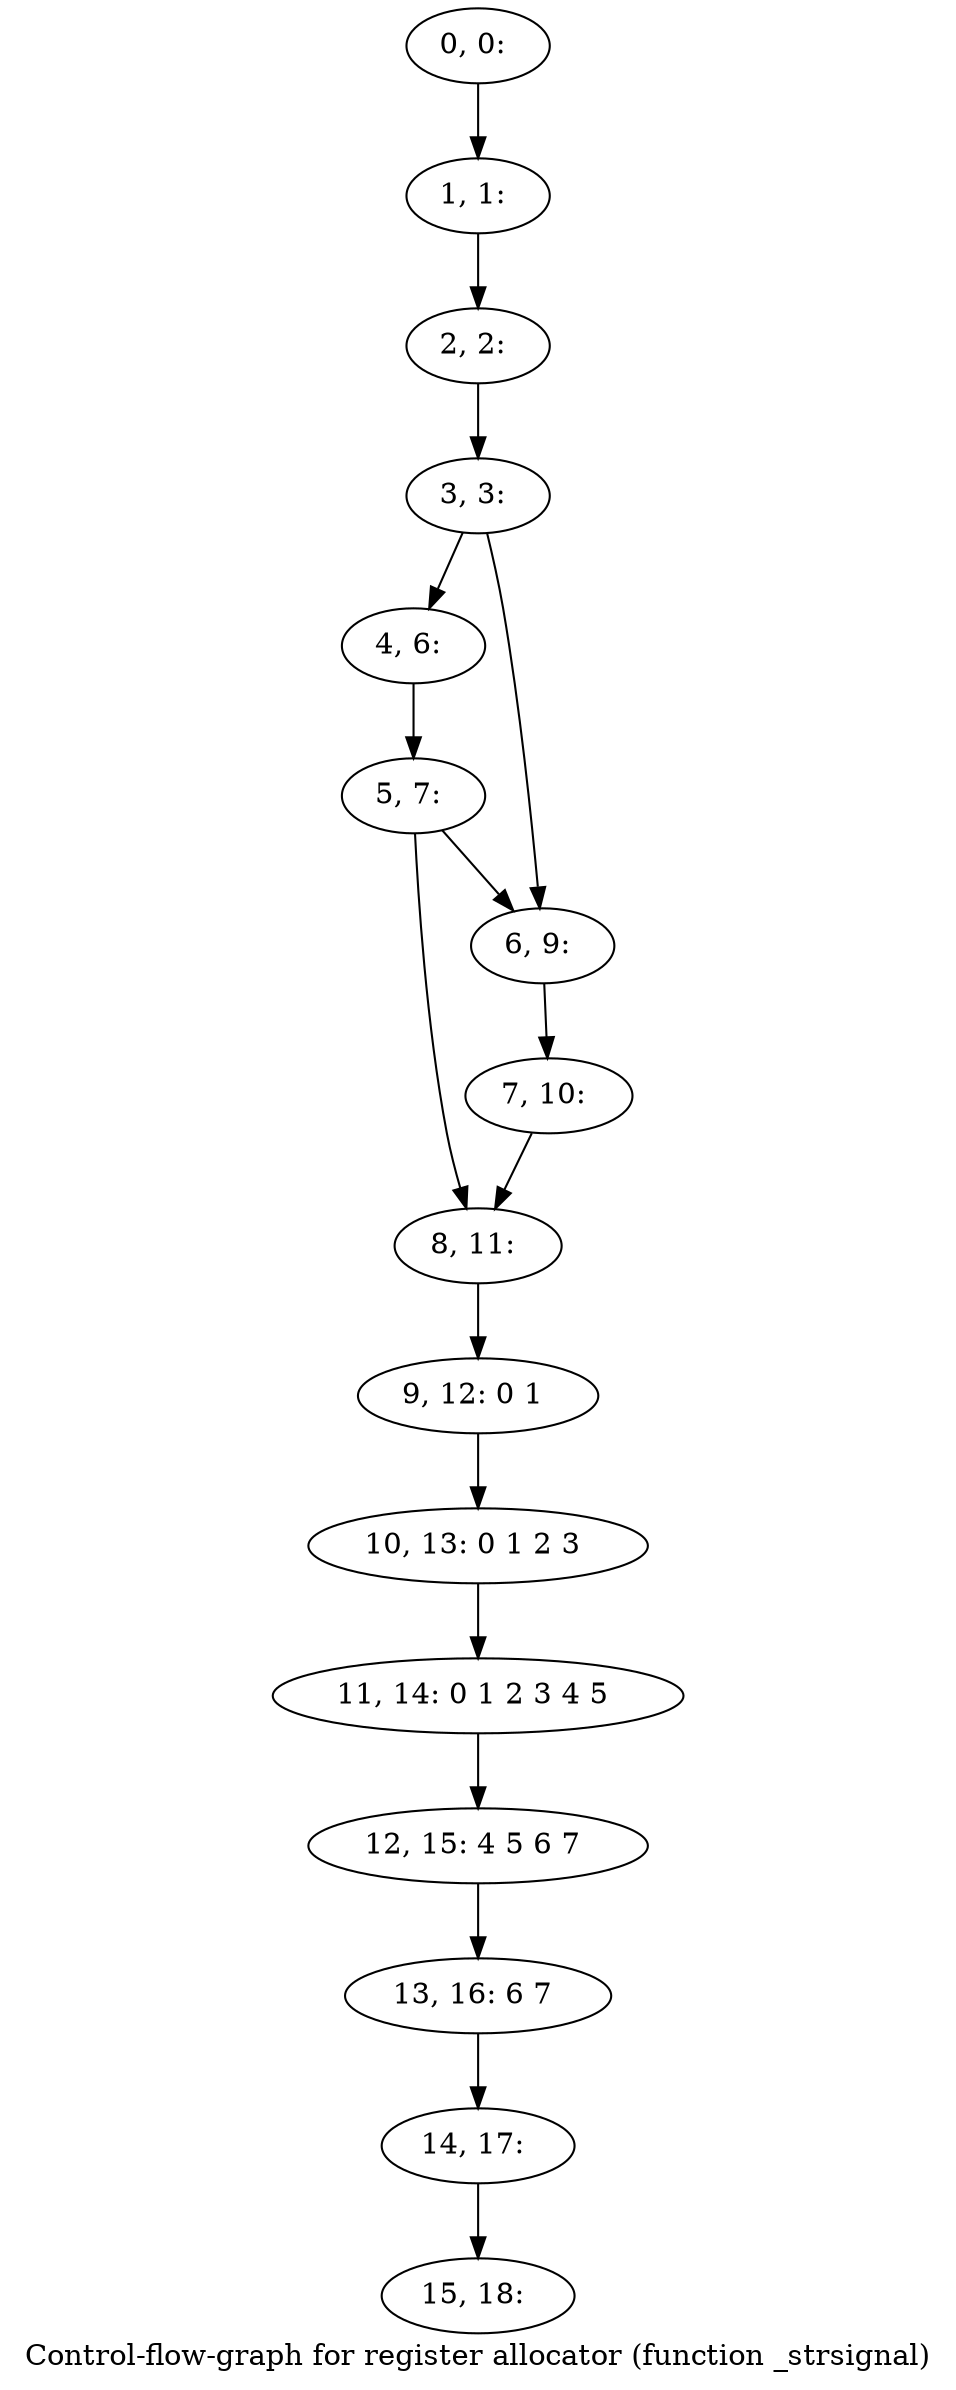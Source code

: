 digraph G {
graph [label="Control-flow-graph for register allocator (function _strsignal)"]
0[label="0, 0: "];
1[label="1, 1: "];
2[label="2, 2: "];
3[label="3, 3: "];
4[label="4, 6: "];
5[label="5, 7: "];
6[label="6, 9: "];
7[label="7, 10: "];
8[label="8, 11: "];
9[label="9, 12: 0 1 "];
10[label="10, 13: 0 1 2 3 "];
11[label="11, 14: 0 1 2 3 4 5 "];
12[label="12, 15: 4 5 6 7 "];
13[label="13, 16: 6 7 "];
14[label="14, 17: "];
15[label="15, 18: "];
0->1 ;
1->2 ;
2->3 ;
3->4 ;
3->6 ;
4->5 ;
5->6 ;
5->8 ;
6->7 ;
7->8 ;
8->9 ;
9->10 ;
10->11 ;
11->12 ;
12->13 ;
13->14 ;
14->15 ;
}
